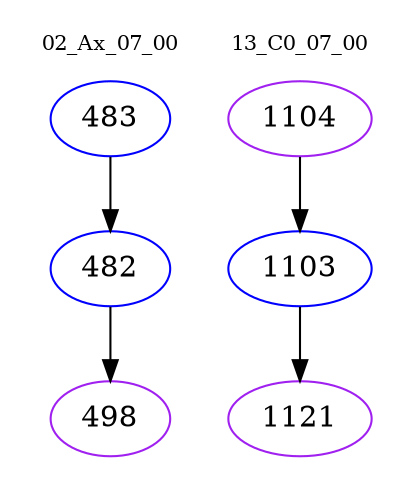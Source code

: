 digraph{
subgraph cluster_0 {
color = white
label = "02_Ax_07_00";
fontsize=10;
T0_483 [label="483", color="blue"]
T0_483 -> T0_482 [color="black"]
T0_482 [label="482", color="blue"]
T0_482 -> T0_498 [color="black"]
T0_498 [label="498", color="purple"]
}
subgraph cluster_1 {
color = white
label = "13_C0_07_00";
fontsize=10;
T1_1104 [label="1104", color="purple"]
T1_1104 -> T1_1103 [color="black"]
T1_1103 [label="1103", color="blue"]
T1_1103 -> T1_1121 [color="black"]
T1_1121 [label="1121", color="purple"]
}
}
